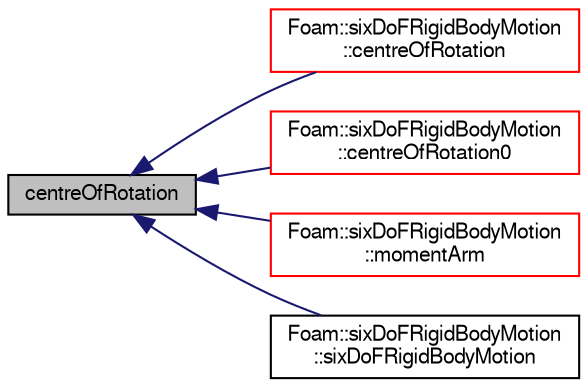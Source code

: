 digraph "centreOfRotation"
{
  bgcolor="transparent";
  edge [fontname="FreeSans",fontsize="10",labelfontname="FreeSans",labelfontsize="10"];
  node [fontname="FreeSans",fontsize="10",shape=record];
  rankdir="LR";
  Node11 [label="centreOfRotation",height=0.2,width=0.4,color="black", fillcolor="grey75", style="filled", fontcolor="black"];
  Node11 -> Node12 [dir="back",color="midnightblue",fontsize="10",style="solid",fontname="FreeSans"];
  Node12 [label="Foam::sixDoFRigidBodyMotion\l::centreOfRotation",height=0.2,width=0.4,color="red",URL="$a29530.html#ac69bb45c63cd2a8b38afc3ea65090515",tooltip="Return the current centre of rotation. "];
  Node11 -> Node42 [dir="back",color="midnightblue",fontsize="10",style="solid",fontname="FreeSans"];
  Node42 [label="Foam::sixDoFRigidBodyMotion\l::centreOfRotation0",height=0.2,width=0.4,color="red",URL="$a29530.html#a4ff53e698a8055061828849233f6efef",tooltip="Return the centre of rotation at previous time-step. "];
  Node11 -> Node43 [dir="back",color="midnightblue",fontsize="10",style="solid",fontname="FreeSans"];
  Node43 [label="Foam::sixDoFRigidBodyMotion\l::momentArm",height=0.2,width=0.4,color="red",URL="$a29530.html#a633eb560d634443ddd5c24bf84568cff"];
  Node11 -> Node35 [dir="back",color="midnightblue",fontsize="10",style="solid",fontname="FreeSans"];
  Node35 [label="Foam::sixDoFRigidBodyMotion\l::sixDoFRigidBodyMotion",height=0.2,width=0.4,color="black",URL="$a29530.html#afaa54b33e7778659eee2b572e10012af",tooltip="Construct from constant and state dictionaries. "];
}
